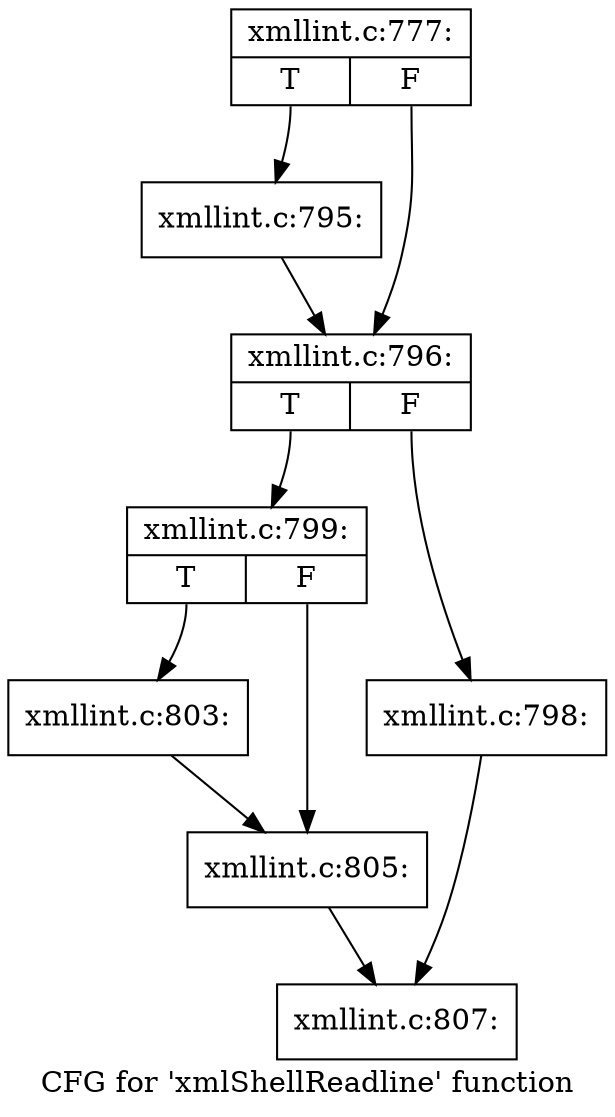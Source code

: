 digraph "CFG for 'xmlShellReadline' function" {
	label="CFG for 'xmlShellReadline' function";

	Node0x556d1b5072c0 [shape=record,label="{xmllint.c:777:|{<s0>T|<s1>F}}"];
	Node0x556d1b5072c0:s0 -> Node0x556d1b6f68b0;
	Node0x556d1b5072c0:s1 -> Node0x556d1b6f6900;
	Node0x556d1b6f68b0 [shape=record,label="{xmllint.c:795:}"];
	Node0x556d1b6f68b0 -> Node0x556d1b6f6900;
	Node0x556d1b6f6900 [shape=record,label="{xmllint.c:796:|{<s0>T|<s1>F}}"];
	Node0x556d1b6f6900:s0 -> Node0x556d1b6f7730;
	Node0x556d1b6f6900:s1 -> Node0x556d1b6f76e0;
	Node0x556d1b6f76e0 [shape=record,label="{xmllint.c:798:}"];
	Node0x556d1b6f76e0 -> Node0x556d1b507310;
	Node0x556d1b6f7730 [shape=record,label="{xmllint.c:799:|{<s0>T|<s1>F}}"];
	Node0x556d1b6f7730:s0 -> Node0x556d1b6f85c0;
	Node0x556d1b6f7730:s1 -> Node0x556d1b6f8610;
	Node0x556d1b6f85c0 [shape=record,label="{xmllint.c:803:}"];
	Node0x556d1b6f85c0 -> Node0x556d1b6f8610;
	Node0x556d1b6f8610 [shape=record,label="{xmllint.c:805:}"];
	Node0x556d1b6f8610 -> Node0x556d1b507310;
	Node0x556d1b507310 [shape=record,label="{xmllint.c:807:}"];
}
